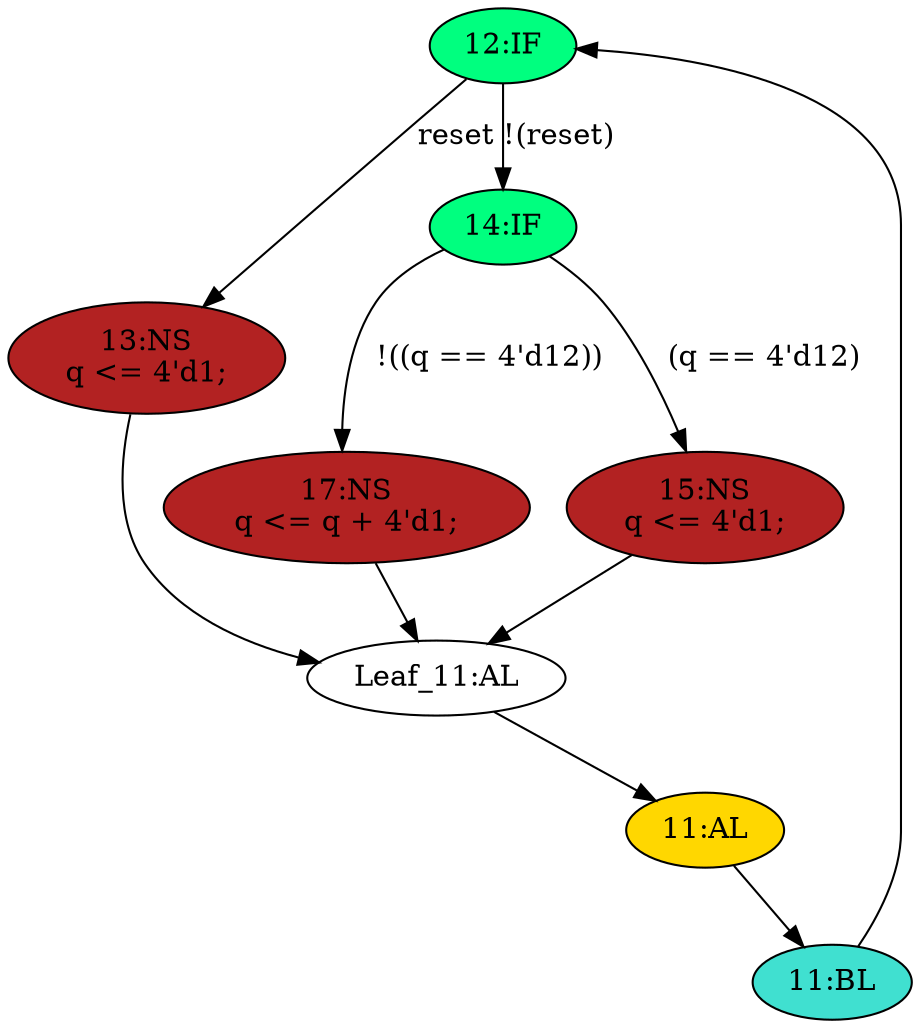 strict digraph "compose( ,  )" {
	node [label="\N"];
	"12:IF"	[ast="<pyverilog.vparser.ast.IfStatement object at 0x7fd2303371d0>",
		fillcolor=springgreen,
		label="12:IF",
		statements="[]",
		style=filled,
		typ=IfStatement];
	"13:NS"	[ast="<pyverilog.vparser.ast.NonblockingSubstitution object at 0x7fd230337090>",
		fillcolor=firebrick,
		label="13:NS
q <= 4'd1;",
		statements="[<pyverilog.vparser.ast.NonblockingSubstitution object at 0x7fd230337090>]",
		style=filled,
		typ=NonblockingSubstitution];
	"12:IF" -> "13:NS"	[cond="['reset']",
		label=reset,
		lineno=12];
	"14:IF"	[ast="<pyverilog.vparser.ast.IfStatement object at 0x7fd230323e10>",
		fillcolor=springgreen,
		label="14:IF",
		statements="[]",
		style=filled,
		typ=IfStatement];
	"12:IF" -> "14:IF"	[cond="['reset']",
		label="!(reset)",
		lineno=12];
	"Leaf_11:AL"	[def_var="['q']",
		label="Leaf_11:AL"];
	"13:NS" -> "Leaf_11:AL"	[cond="[]",
		lineno=None];
	"11:BL"	[ast="<pyverilog.vparser.ast.Block object at 0x7fd2303b5690>",
		fillcolor=turquoise,
		label="11:BL",
		statements="[]",
		style=filled,
		typ=Block];
	"11:BL" -> "12:IF"	[cond="[]",
		lineno=None];
	"11:AL"	[ast="<pyverilog.vparser.ast.Always object at 0x7fd23032a150>",
		clk_sens=True,
		fillcolor=gold,
		label="11:AL",
		sens="['clk']",
		statements="[]",
		style=filled,
		typ=Always,
		use_var="['q', 'reset']"];
	"Leaf_11:AL" -> "11:AL";
	"17:NS"	[ast="<pyverilog.vparser.ast.NonblockingSubstitution object at 0x7fd2302cebd0>",
		fillcolor=firebrick,
		label="17:NS
q <= q + 4'd1;",
		statements="[<pyverilog.vparser.ast.NonblockingSubstitution object at 0x7fd2302cebd0>]",
		style=filled,
		typ=NonblockingSubstitution];
	"14:IF" -> "17:NS"	[cond="['q']",
		label="!((q == 4'd12))",
		lineno=14];
	"15:NS"	[ast="<pyverilog.vparser.ast.NonblockingSubstitution object at 0x7fd230323610>",
		fillcolor=firebrick,
		label="15:NS
q <= 4'd1;",
		statements="[<pyverilog.vparser.ast.NonblockingSubstitution object at 0x7fd230323610>]",
		style=filled,
		typ=NonblockingSubstitution];
	"14:IF" -> "15:NS"	[cond="['q']",
		label="(q == 4'd12)",
		lineno=14];
	"17:NS" -> "Leaf_11:AL"	[cond="[]",
		lineno=None];
	"15:NS" -> "Leaf_11:AL"	[cond="[]",
		lineno=None];
	"11:AL" -> "11:BL"	[cond="[]",
		lineno=None];
}
